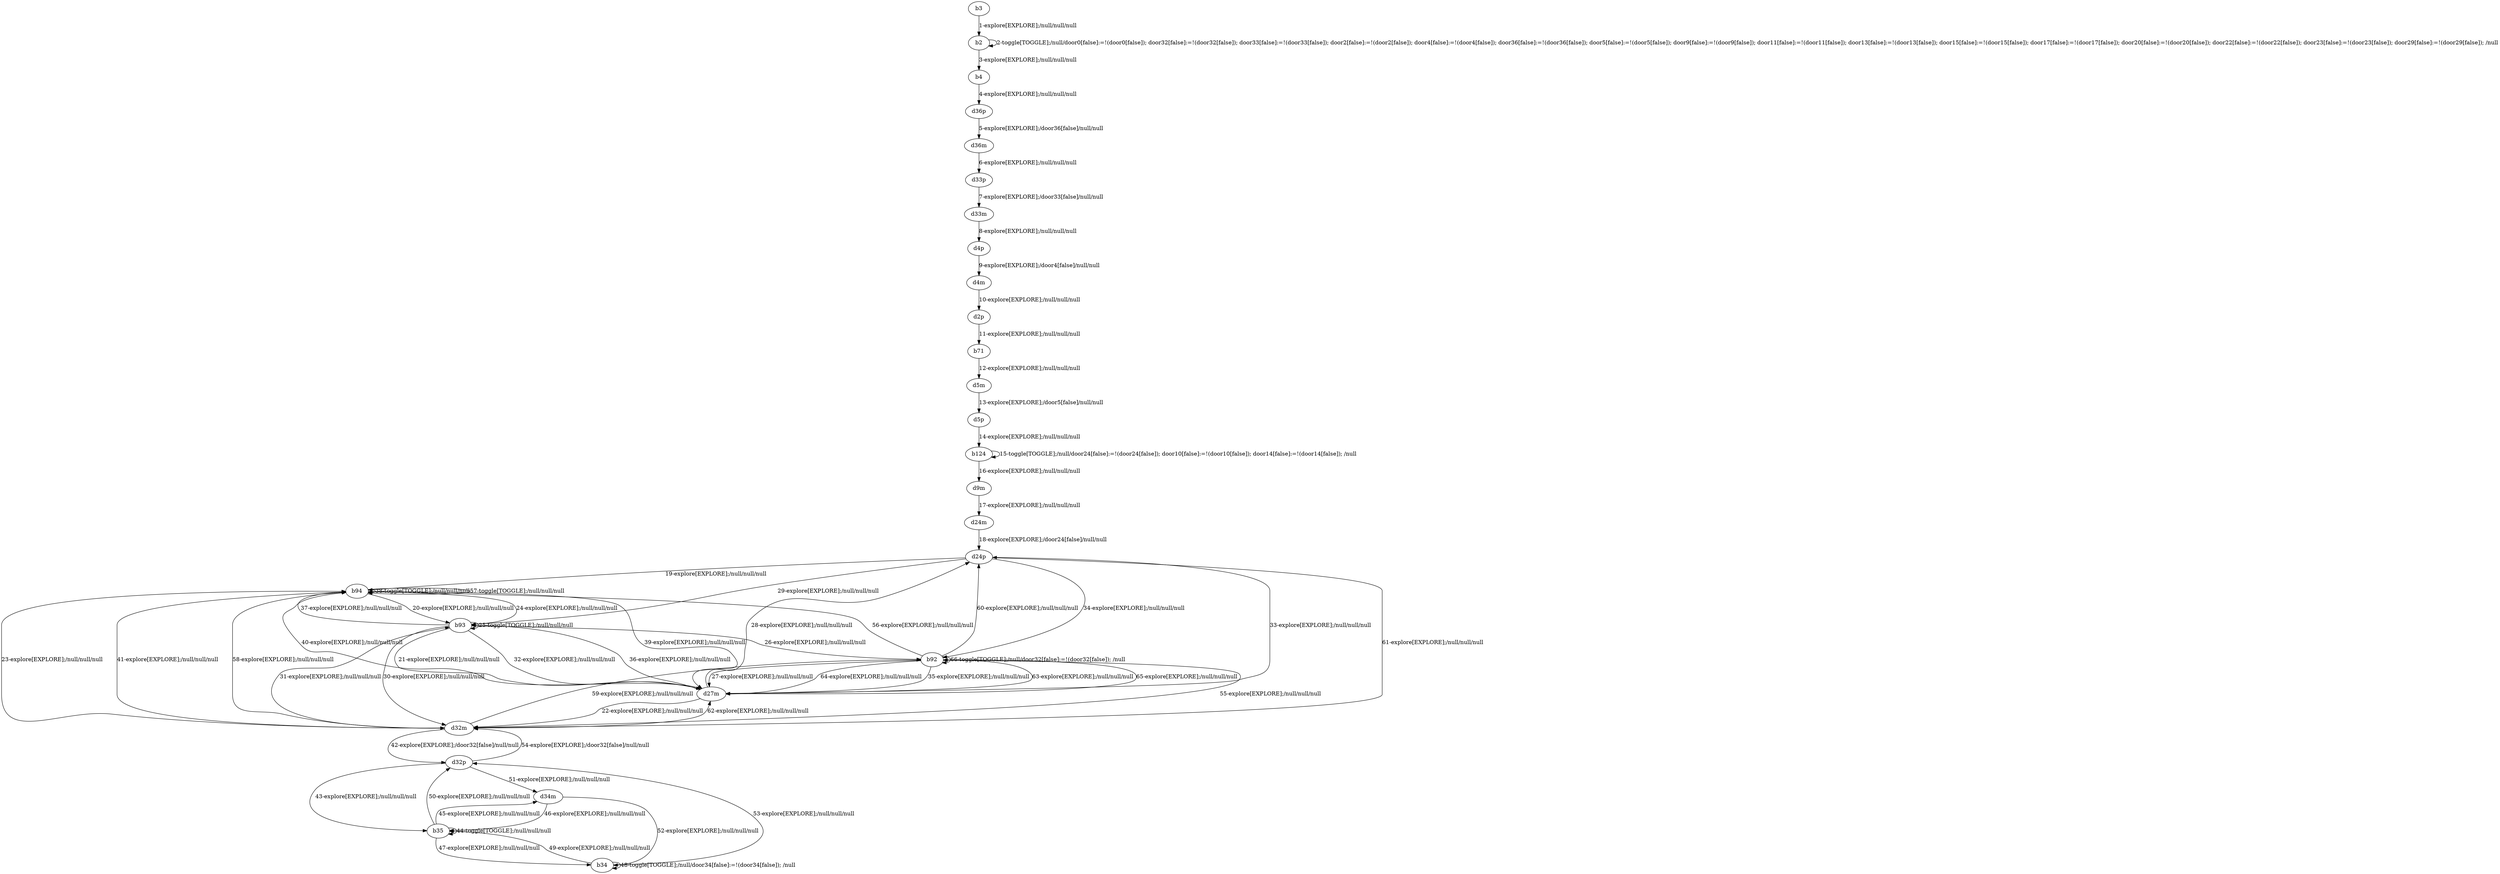# Total number of goals covered by this test: 1
# b92 --> b92

digraph g {
"b3" -> "b2" [label = "1-explore[EXPLORE];/null/null/null"];
"b2" -> "b2" [label = "2-toggle[TOGGLE];/null/door0[false]:=!(door0[false]); door32[false]:=!(door32[false]); door33[false]:=!(door33[false]); door2[false]:=!(door2[false]); door4[false]:=!(door4[false]); door36[false]:=!(door36[false]); door5[false]:=!(door5[false]); door9[false]:=!(door9[false]); door11[false]:=!(door11[false]); door13[false]:=!(door13[false]); door15[false]:=!(door15[false]); door17[false]:=!(door17[false]); door20[false]:=!(door20[false]); door22[false]:=!(door22[false]); door23[false]:=!(door23[false]); door29[false]:=!(door29[false]); /null"];
"b2" -> "b4" [label = "3-explore[EXPLORE];/null/null/null"];
"b4" -> "d36p" [label = "4-explore[EXPLORE];/null/null/null"];
"d36p" -> "d36m" [label = "5-explore[EXPLORE];/door36[false]/null/null"];
"d36m" -> "d33p" [label = "6-explore[EXPLORE];/null/null/null"];
"d33p" -> "d33m" [label = "7-explore[EXPLORE];/door33[false]/null/null"];
"d33m" -> "d4p" [label = "8-explore[EXPLORE];/null/null/null"];
"d4p" -> "d4m" [label = "9-explore[EXPLORE];/door4[false]/null/null"];
"d4m" -> "d2p" [label = "10-explore[EXPLORE];/null/null/null"];
"d2p" -> "b71" [label = "11-explore[EXPLORE];/null/null/null"];
"b71" -> "d5m" [label = "12-explore[EXPLORE];/null/null/null"];
"d5m" -> "d5p" [label = "13-explore[EXPLORE];/door5[false]/null/null"];
"d5p" -> "b124" [label = "14-explore[EXPLORE];/null/null/null"];
"b124" -> "b124" [label = "15-toggle[TOGGLE];/null/door24[false]:=!(door24[false]); door10[false]:=!(door10[false]); door14[false]:=!(door14[false]); /null"];
"b124" -> "d9m" [label = "16-explore[EXPLORE];/null/null/null"];
"d9m" -> "d24m" [label = "17-explore[EXPLORE];/null/null/null"];
"d24m" -> "d24p" [label = "18-explore[EXPLORE];/door24[false]/null/null"];
"d24p" -> "b94" [label = "19-explore[EXPLORE];/null/null/null"];
"b94" -> "b93" [label = "20-explore[EXPLORE];/null/null/null"];
"b93" -> "d27m" [label = "21-explore[EXPLORE];/null/null/null"];
"d27m" -> "d32m" [label = "22-explore[EXPLORE];/null/null/null"];
"d32m" -> "b94" [label = "23-explore[EXPLORE];/null/null/null"];
"b94" -> "b93" [label = "24-explore[EXPLORE];/null/null/null"];
"b93" -> "b93" [label = "25-toggle[TOGGLE];/null/null/null"];
"b93" -> "b92" [label = "26-explore[EXPLORE];/null/null/null"];
"b92" -> "d27m" [label = "27-explore[EXPLORE];/null/null/null"];
"d27m" -> "d24p" [label = "28-explore[EXPLORE];/null/null/null"];
"d24p" -> "b93" [label = "29-explore[EXPLORE];/null/null/null"];
"b93" -> "d32m" [label = "30-explore[EXPLORE];/null/null/null"];
"d32m" -> "b93" [label = "31-explore[EXPLORE];/null/null/null"];
"b93" -> "d27m" [label = "32-explore[EXPLORE];/null/null/null"];
"d27m" -> "d24p" [label = "33-explore[EXPLORE];/null/null/null"];
"d24p" -> "b92" [label = "34-explore[EXPLORE];/null/null/null"];
"b92" -> "d27m" [label = "35-explore[EXPLORE];/null/null/null"];
"d27m" -> "b93" [label = "36-explore[EXPLORE];/null/null/null"];
"b93" -> "b94" [label = "37-explore[EXPLORE];/null/null/null"];
"b94" -> "b94" [label = "38-toggle[TOGGLE];/null/null/null"];
"b94" -> "d27m" [label = "39-explore[EXPLORE];/null/null/null"];
"d27m" -> "b94" [label = "40-explore[EXPLORE];/null/null/null"];
"b94" -> "d32m" [label = "41-explore[EXPLORE];/null/null/null"];
"d32m" -> "d32p" [label = "42-explore[EXPLORE];/door32[false]/null/null"];
"d32p" -> "b35" [label = "43-explore[EXPLORE];/null/null/null"];
"b35" -> "b35" [label = "44-toggle[TOGGLE];/null/null/null"];
"b35" -> "d34m" [label = "45-explore[EXPLORE];/null/null/null"];
"d34m" -> "b35" [label = "46-explore[EXPLORE];/null/null/null"];
"b35" -> "b34" [label = "47-explore[EXPLORE];/null/null/null"];
"b34" -> "b34" [label = "48-toggle[TOGGLE];/null/door34[false]:=!(door34[false]); /null"];
"b34" -> "b35" [label = "49-explore[EXPLORE];/null/null/null"];
"b35" -> "d32p" [label = "50-explore[EXPLORE];/null/null/null"];
"d32p" -> "d34m" [label = "51-explore[EXPLORE];/null/null/null"];
"d34m" -> "b34" [label = "52-explore[EXPLORE];/null/null/null"];
"b34" -> "d32p" [label = "53-explore[EXPLORE];/null/null/null"];
"d32p" -> "d32m" [label = "54-explore[EXPLORE];/door32[false]/null/null"];
"d32m" -> "b92" [label = "55-explore[EXPLORE];/null/null/null"];
"b92" -> "b94" [label = "56-explore[EXPLORE];/null/null/null"];
"b94" -> "b94" [label = "57-toggle[TOGGLE];/null/null/null"];
"b94" -> "d32m" [label = "58-explore[EXPLORE];/null/null/null"];
"d32m" -> "b92" [label = "59-explore[EXPLORE];/null/null/null"];
"b92" -> "d24p" [label = "60-explore[EXPLORE];/null/null/null"];
"d24p" -> "d32m" [label = "61-explore[EXPLORE];/null/null/null"];
"d32m" -> "d27m" [label = "62-explore[EXPLORE];/null/null/null"];
"d27m" -> "b92" [label = "63-explore[EXPLORE];/null/null/null"];
"b92" -> "d27m" [label = "64-explore[EXPLORE];/null/null/null"];
"d27m" -> "b92" [label = "65-explore[EXPLORE];/null/null/null"];
"b92" -> "b92" [label = "66-toggle[TOGGLE];/null/door32[false]:=!(door32[false]); /null"];
}